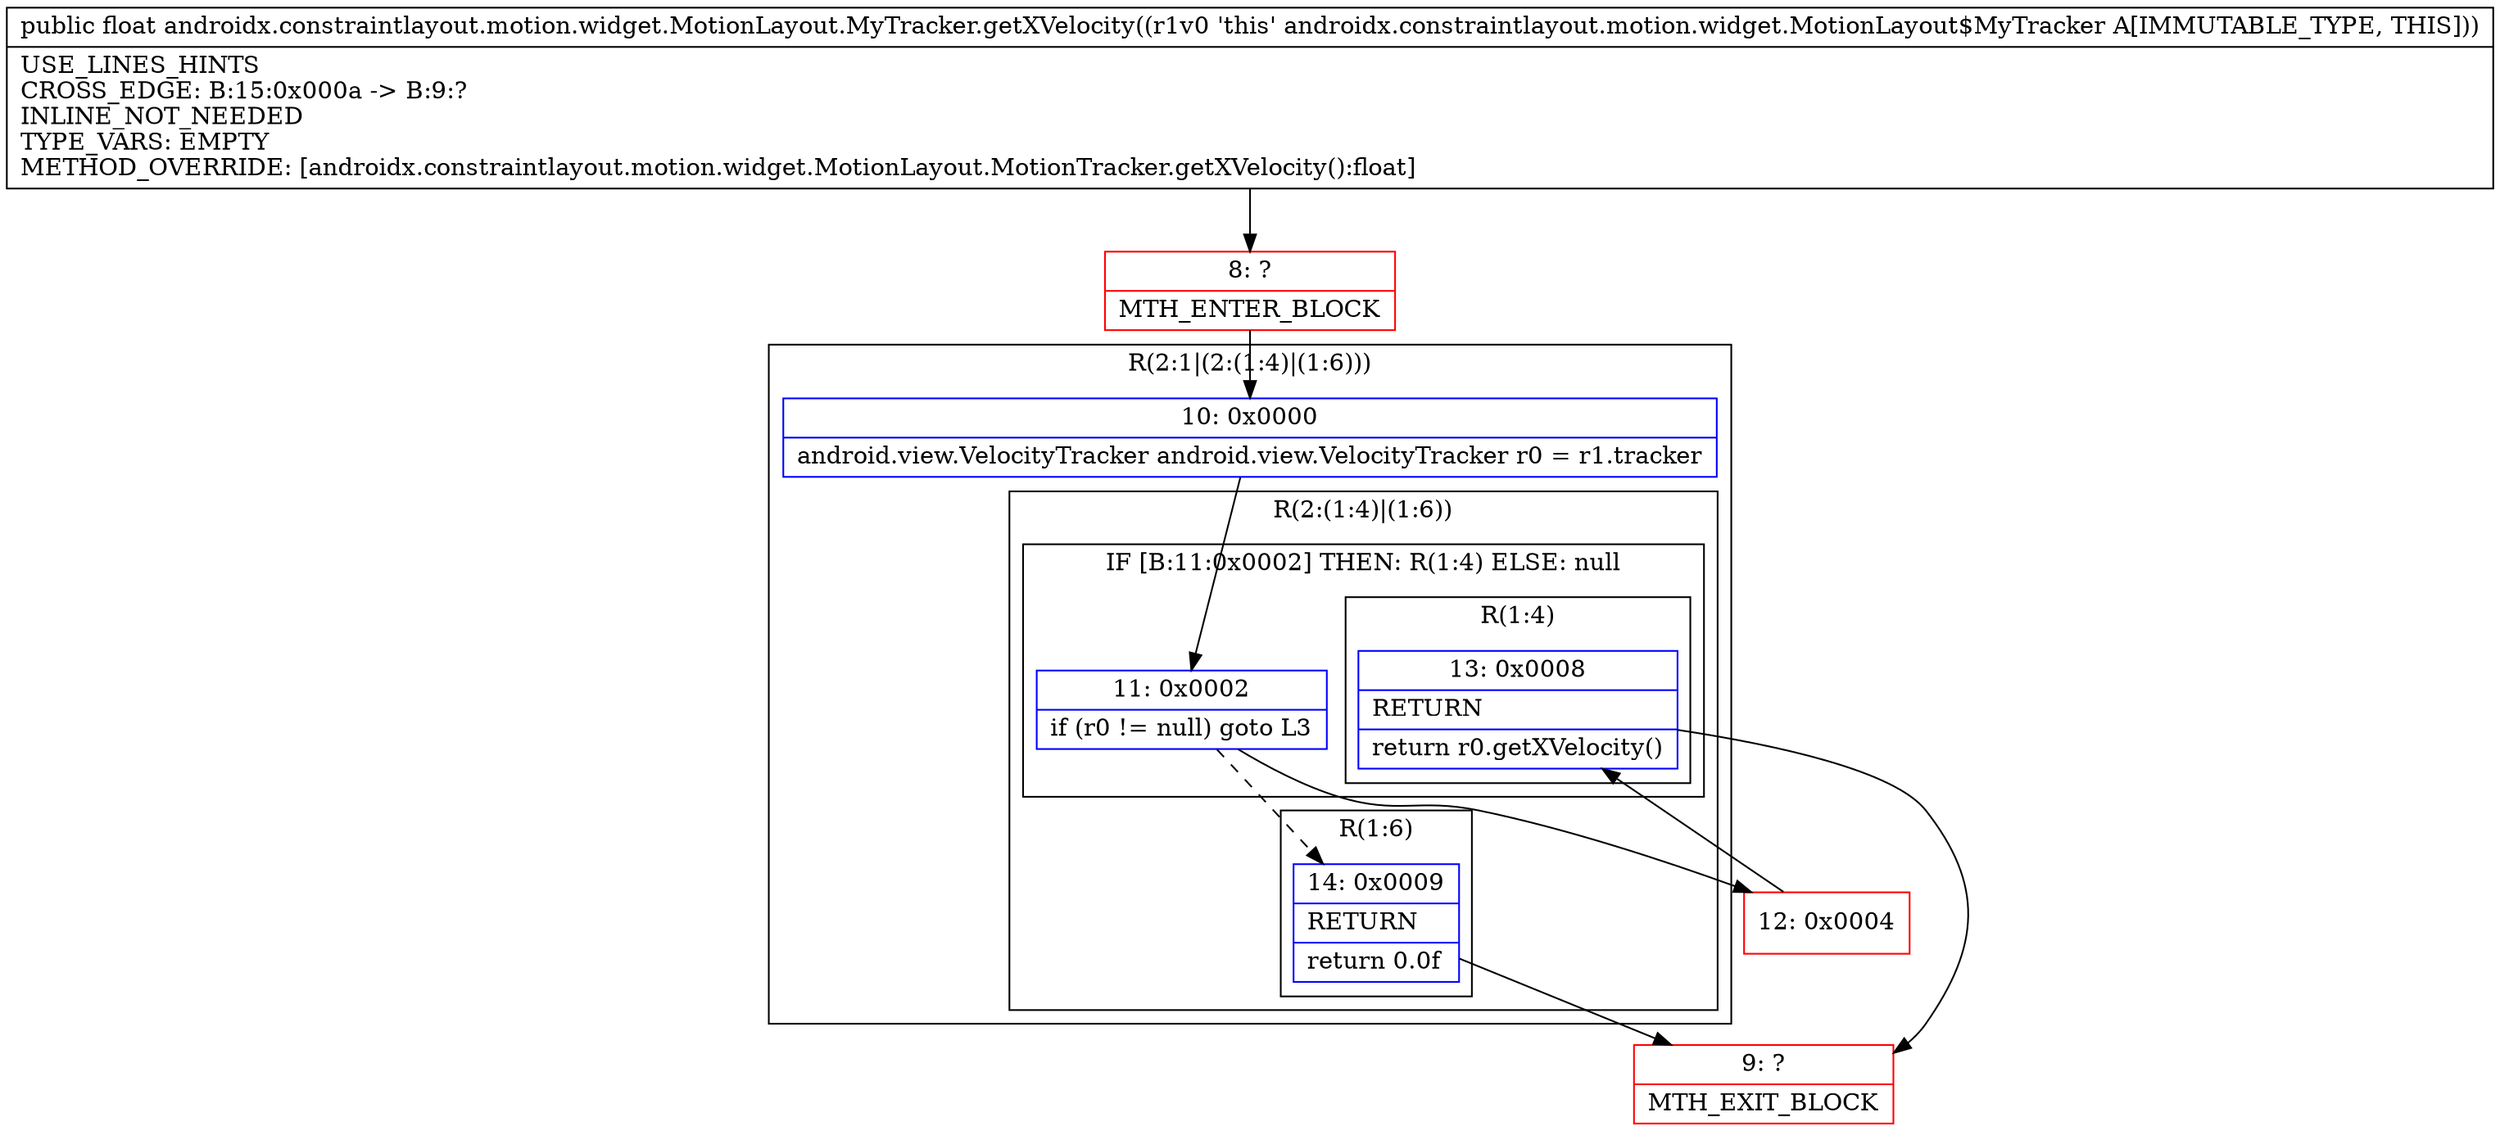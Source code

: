 digraph "CFG forandroidx.constraintlayout.motion.widget.MotionLayout.MyTracker.getXVelocity()F" {
subgraph cluster_Region_1119541001 {
label = "R(2:1|(2:(1:4)|(1:6)))";
node [shape=record,color=blue];
Node_10 [shape=record,label="{10\:\ 0x0000|android.view.VelocityTracker android.view.VelocityTracker r0 = r1.tracker\l}"];
subgraph cluster_Region_1477568454 {
label = "R(2:(1:4)|(1:6))";
node [shape=record,color=blue];
subgraph cluster_IfRegion_1281102566 {
label = "IF [B:11:0x0002] THEN: R(1:4) ELSE: null";
node [shape=record,color=blue];
Node_11 [shape=record,label="{11\:\ 0x0002|if (r0 != null) goto L3\l}"];
subgraph cluster_Region_2038902860 {
label = "R(1:4)";
node [shape=record,color=blue];
Node_13 [shape=record,label="{13\:\ 0x0008|RETURN\l|return r0.getXVelocity()\l}"];
}
}
subgraph cluster_Region_1481850964 {
label = "R(1:6)";
node [shape=record,color=blue];
Node_14 [shape=record,label="{14\:\ 0x0009|RETURN\l|return 0.0f\l}"];
}
}
}
Node_8 [shape=record,color=red,label="{8\:\ ?|MTH_ENTER_BLOCK\l}"];
Node_12 [shape=record,color=red,label="{12\:\ 0x0004}"];
Node_9 [shape=record,color=red,label="{9\:\ ?|MTH_EXIT_BLOCK\l}"];
MethodNode[shape=record,label="{public float androidx.constraintlayout.motion.widget.MotionLayout.MyTracker.getXVelocity((r1v0 'this' androidx.constraintlayout.motion.widget.MotionLayout$MyTracker A[IMMUTABLE_TYPE, THIS]))  | USE_LINES_HINTS\lCROSS_EDGE: B:15:0x000a \-\> B:9:?\lINLINE_NOT_NEEDED\lTYPE_VARS: EMPTY\lMETHOD_OVERRIDE: [androidx.constraintlayout.motion.widget.MotionLayout.MotionTracker.getXVelocity():float]\l}"];
MethodNode -> Node_8;Node_10 -> Node_11;
Node_11 -> Node_12;
Node_11 -> Node_14[style=dashed];
Node_13 -> Node_9;
Node_14 -> Node_9;
Node_8 -> Node_10;
Node_12 -> Node_13;
}

